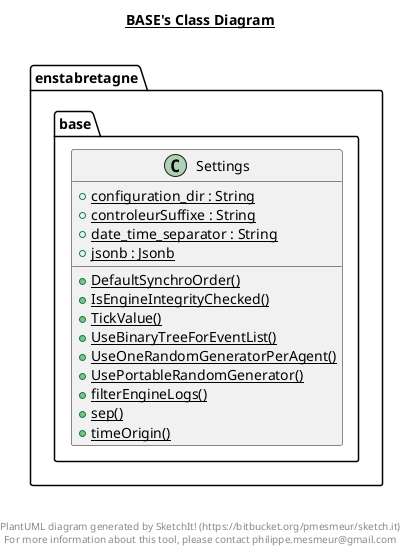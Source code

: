 @startuml

title __BASE's Class Diagram__\n

  namespace enstabretagne.base {
    class enstabretagne.base.Settings {
        {static} + configuration_dir : String
        {static} + controleurSuffixe : String
        {static} + date_time_separator : String
        {static} + jsonb : Jsonb
        {static} + DefaultSynchroOrder()
        {static} + IsEngineIntegrityChecked()
        {static} + TickValue()
        {static} + UseBinaryTreeForEventList()
        {static} + UseOneRandomGeneratorPerAgent()
        {static} + UsePortableRandomGenerator()
        {static} + filterEngineLogs()
        {static} + sep()
        {static} + timeOrigin()
    }
  }
  



right footer


PlantUML diagram generated by SketchIt! (https://bitbucket.org/pmesmeur/sketch.it)
For more information about this tool, please contact philippe.mesmeur@gmail.com
endfooter

@enduml
